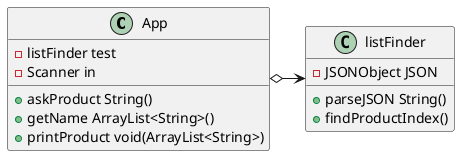 @startuml
'https://plantuml.com/sequence-diagram

class App{
    - listFinder test
    - Scanner in
    + askProduct String()
    + getName ArrayList<String>()
    + printProduct void(ArrayList<String>)
}

class listFinder{
    - JSONObject JSON
    + parseJSON String()
    + findProductIndex()
}


App o-> listFinder
@enduml